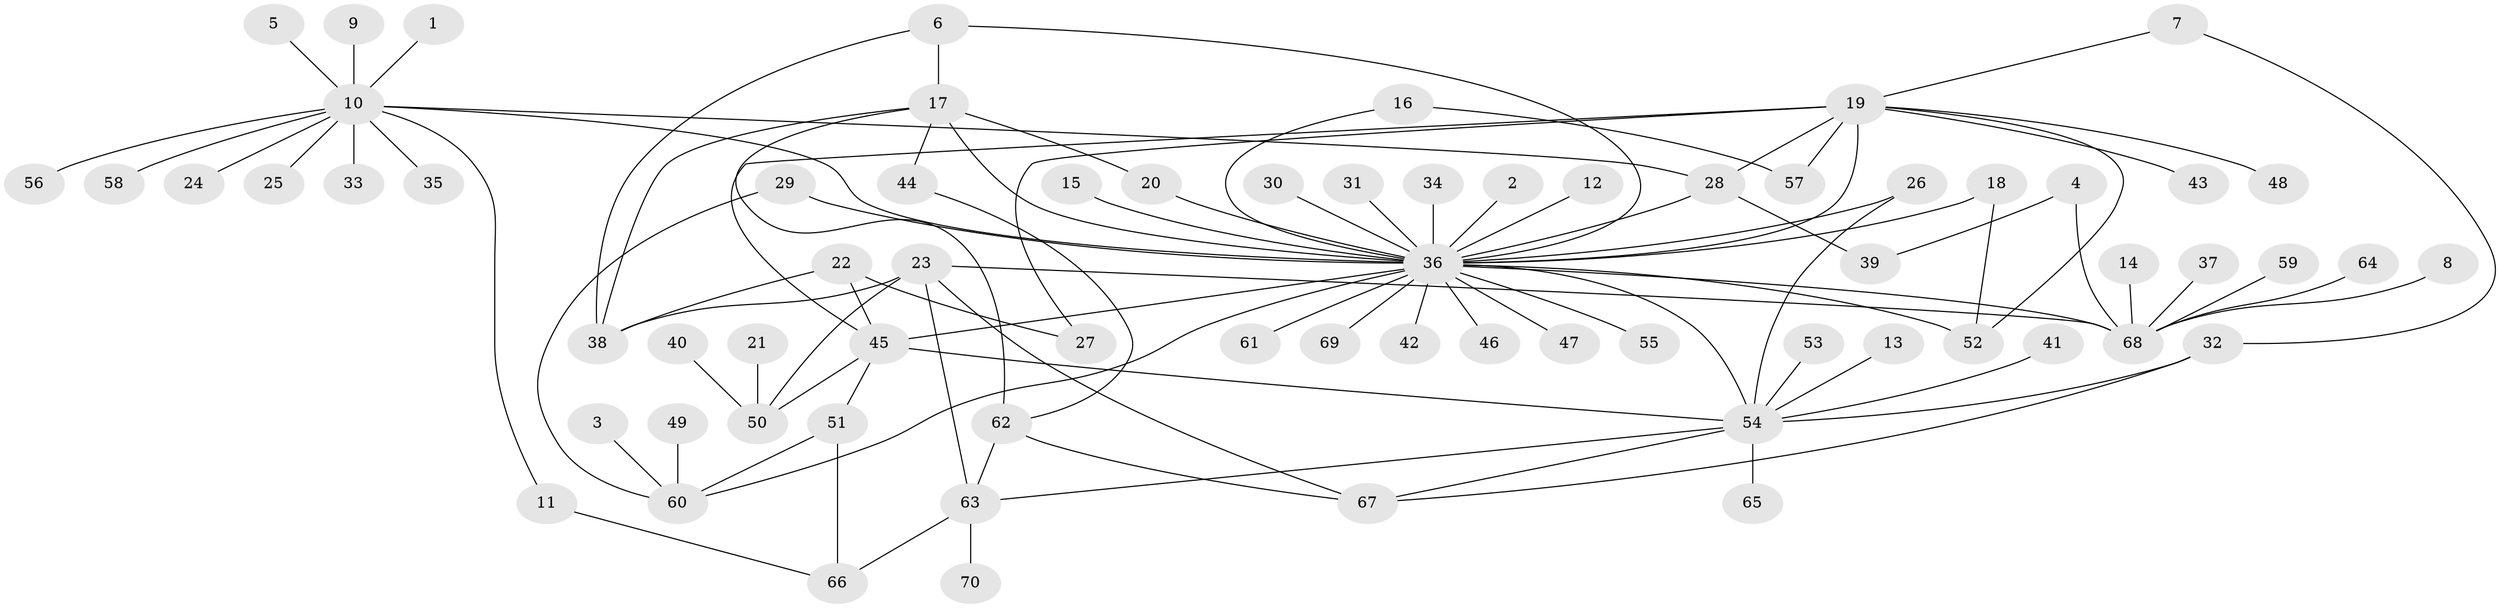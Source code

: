 // original degree distribution, {8: 0.014492753623188406, 31: 0.007246376811594203, 10: 0.007246376811594203, 14: 0.007246376811594203, 6: 0.036231884057971016, 3: 0.07971014492753623, 1: 0.5652173913043478, 13: 0.007246376811594203, 2: 0.18840579710144928, 4: 0.036231884057971016, 5: 0.043478260869565216, 11: 0.007246376811594203}
// Generated by graph-tools (version 1.1) at 2025/01/03/09/25 03:01:41]
// undirected, 70 vertices, 96 edges
graph export_dot {
graph [start="1"]
  node [color=gray90,style=filled];
  1;
  2;
  3;
  4;
  5;
  6;
  7;
  8;
  9;
  10;
  11;
  12;
  13;
  14;
  15;
  16;
  17;
  18;
  19;
  20;
  21;
  22;
  23;
  24;
  25;
  26;
  27;
  28;
  29;
  30;
  31;
  32;
  33;
  34;
  35;
  36;
  37;
  38;
  39;
  40;
  41;
  42;
  43;
  44;
  45;
  46;
  47;
  48;
  49;
  50;
  51;
  52;
  53;
  54;
  55;
  56;
  57;
  58;
  59;
  60;
  61;
  62;
  63;
  64;
  65;
  66;
  67;
  68;
  69;
  70;
  1 -- 10 [weight=1.0];
  2 -- 36 [weight=1.0];
  3 -- 60 [weight=1.0];
  4 -- 39 [weight=1.0];
  4 -- 68 [weight=1.0];
  5 -- 10 [weight=1.0];
  6 -- 17 [weight=1.0];
  6 -- 36 [weight=2.0];
  6 -- 38 [weight=2.0];
  7 -- 19 [weight=1.0];
  7 -- 32 [weight=1.0];
  8 -- 68 [weight=1.0];
  9 -- 10 [weight=1.0];
  10 -- 11 [weight=1.0];
  10 -- 24 [weight=1.0];
  10 -- 25 [weight=1.0];
  10 -- 28 [weight=1.0];
  10 -- 33 [weight=1.0];
  10 -- 35 [weight=1.0];
  10 -- 36 [weight=1.0];
  10 -- 56 [weight=1.0];
  10 -- 58 [weight=1.0];
  11 -- 66 [weight=1.0];
  12 -- 36 [weight=1.0];
  13 -- 54 [weight=1.0];
  14 -- 68 [weight=1.0];
  15 -- 36 [weight=1.0];
  16 -- 36 [weight=1.0];
  16 -- 57 [weight=1.0];
  17 -- 20 [weight=1.0];
  17 -- 36 [weight=2.0];
  17 -- 38 [weight=1.0];
  17 -- 44 [weight=1.0];
  17 -- 62 [weight=1.0];
  18 -- 36 [weight=1.0];
  18 -- 52 [weight=1.0];
  19 -- 27 [weight=1.0];
  19 -- 28 [weight=1.0];
  19 -- 36 [weight=1.0];
  19 -- 43 [weight=1.0];
  19 -- 45 [weight=1.0];
  19 -- 48 [weight=1.0];
  19 -- 52 [weight=1.0];
  19 -- 57 [weight=1.0];
  20 -- 36 [weight=1.0];
  21 -- 50 [weight=1.0];
  22 -- 27 [weight=1.0];
  22 -- 38 [weight=1.0];
  22 -- 45 [weight=1.0];
  23 -- 38 [weight=1.0];
  23 -- 50 [weight=1.0];
  23 -- 63 [weight=1.0];
  23 -- 67 [weight=1.0];
  23 -- 68 [weight=1.0];
  26 -- 36 [weight=1.0];
  26 -- 54 [weight=1.0];
  28 -- 36 [weight=1.0];
  28 -- 39 [weight=1.0];
  29 -- 36 [weight=1.0];
  29 -- 60 [weight=1.0];
  30 -- 36 [weight=1.0];
  31 -- 36 [weight=1.0];
  32 -- 54 [weight=1.0];
  32 -- 67 [weight=1.0];
  34 -- 36 [weight=1.0];
  36 -- 42 [weight=1.0];
  36 -- 45 [weight=1.0];
  36 -- 46 [weight=1.0];
  36 -- 47 [weight=1.0];
  36 -- 52 [weight=1.0];
  36 -- 54 [weight=1.0];
  36 -- 55 [weight=1.0];
  36 -- 60 [weight=1.0];
  36 -- 61 [weight=1.0];
  36 -- 68 [weight=1.0];
  36 -- 69 [weight=1.0];
  37 -- 68 [weight=1.0];
  40 -- 50 [weight=1.0];
  41 -- 54 [weight=1.0];
  44 -- 62 [weight=1.0];
  45 -- 50 [weight=2.0];
  45 -- 51 [weight=1.0];
  45 -- 54 [weight=1.0];
  49 -- 60 [weight=1.0];
  51 -- 60 [weight=1.0];
  51 -- 66 [weight=1.0];
  53 -- 54 [weight=1.0];
  54 -- 63 [weight=1.0];
  54 -- 65 [weight=1.0];
  54 -- 67 [weight=1.0];
  59 -- 68 [weight=1.0];
  62 -- 63 [weight=1.0];
  62 -- 67 [weight=1.0];
  63 -- 66 [weight=1.0];
  63 -- 70 [weight=1.0];
  64 -- 68 [weight=1.0];
}
